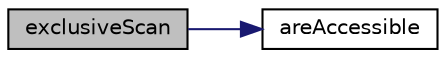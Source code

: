 digraph "exclusiveScan"
{
 // LATEX_PDF_SIZE
  edge [fontname="Helvetica",fontsize="10",labelfontname="Helvetica",labelfontsize="10"];
  node [fontname="Helvetica",fontsize="10",shape=record];
  rankdir="LR";
  Node1 [label="exclusiveScan",height=0.2,width=0.4,color="black", fillcolor="grey75", style="filled", fontcolor="black",tooltip=" "];
  Node1 -> Node2 [color="midnightblue",fontsize="10",style="solid",fontname="Helvetica"];
  Node2 [label="areAccessible",height=0.2,width=0.4,color="black", fillcolor="white", style="filled",URL="$namespacepFlow.html#a7cbb48190b1da0908485fc8414369485",tooltip="Is MemoerySpace accessible from ExecutionSpace."];
}
